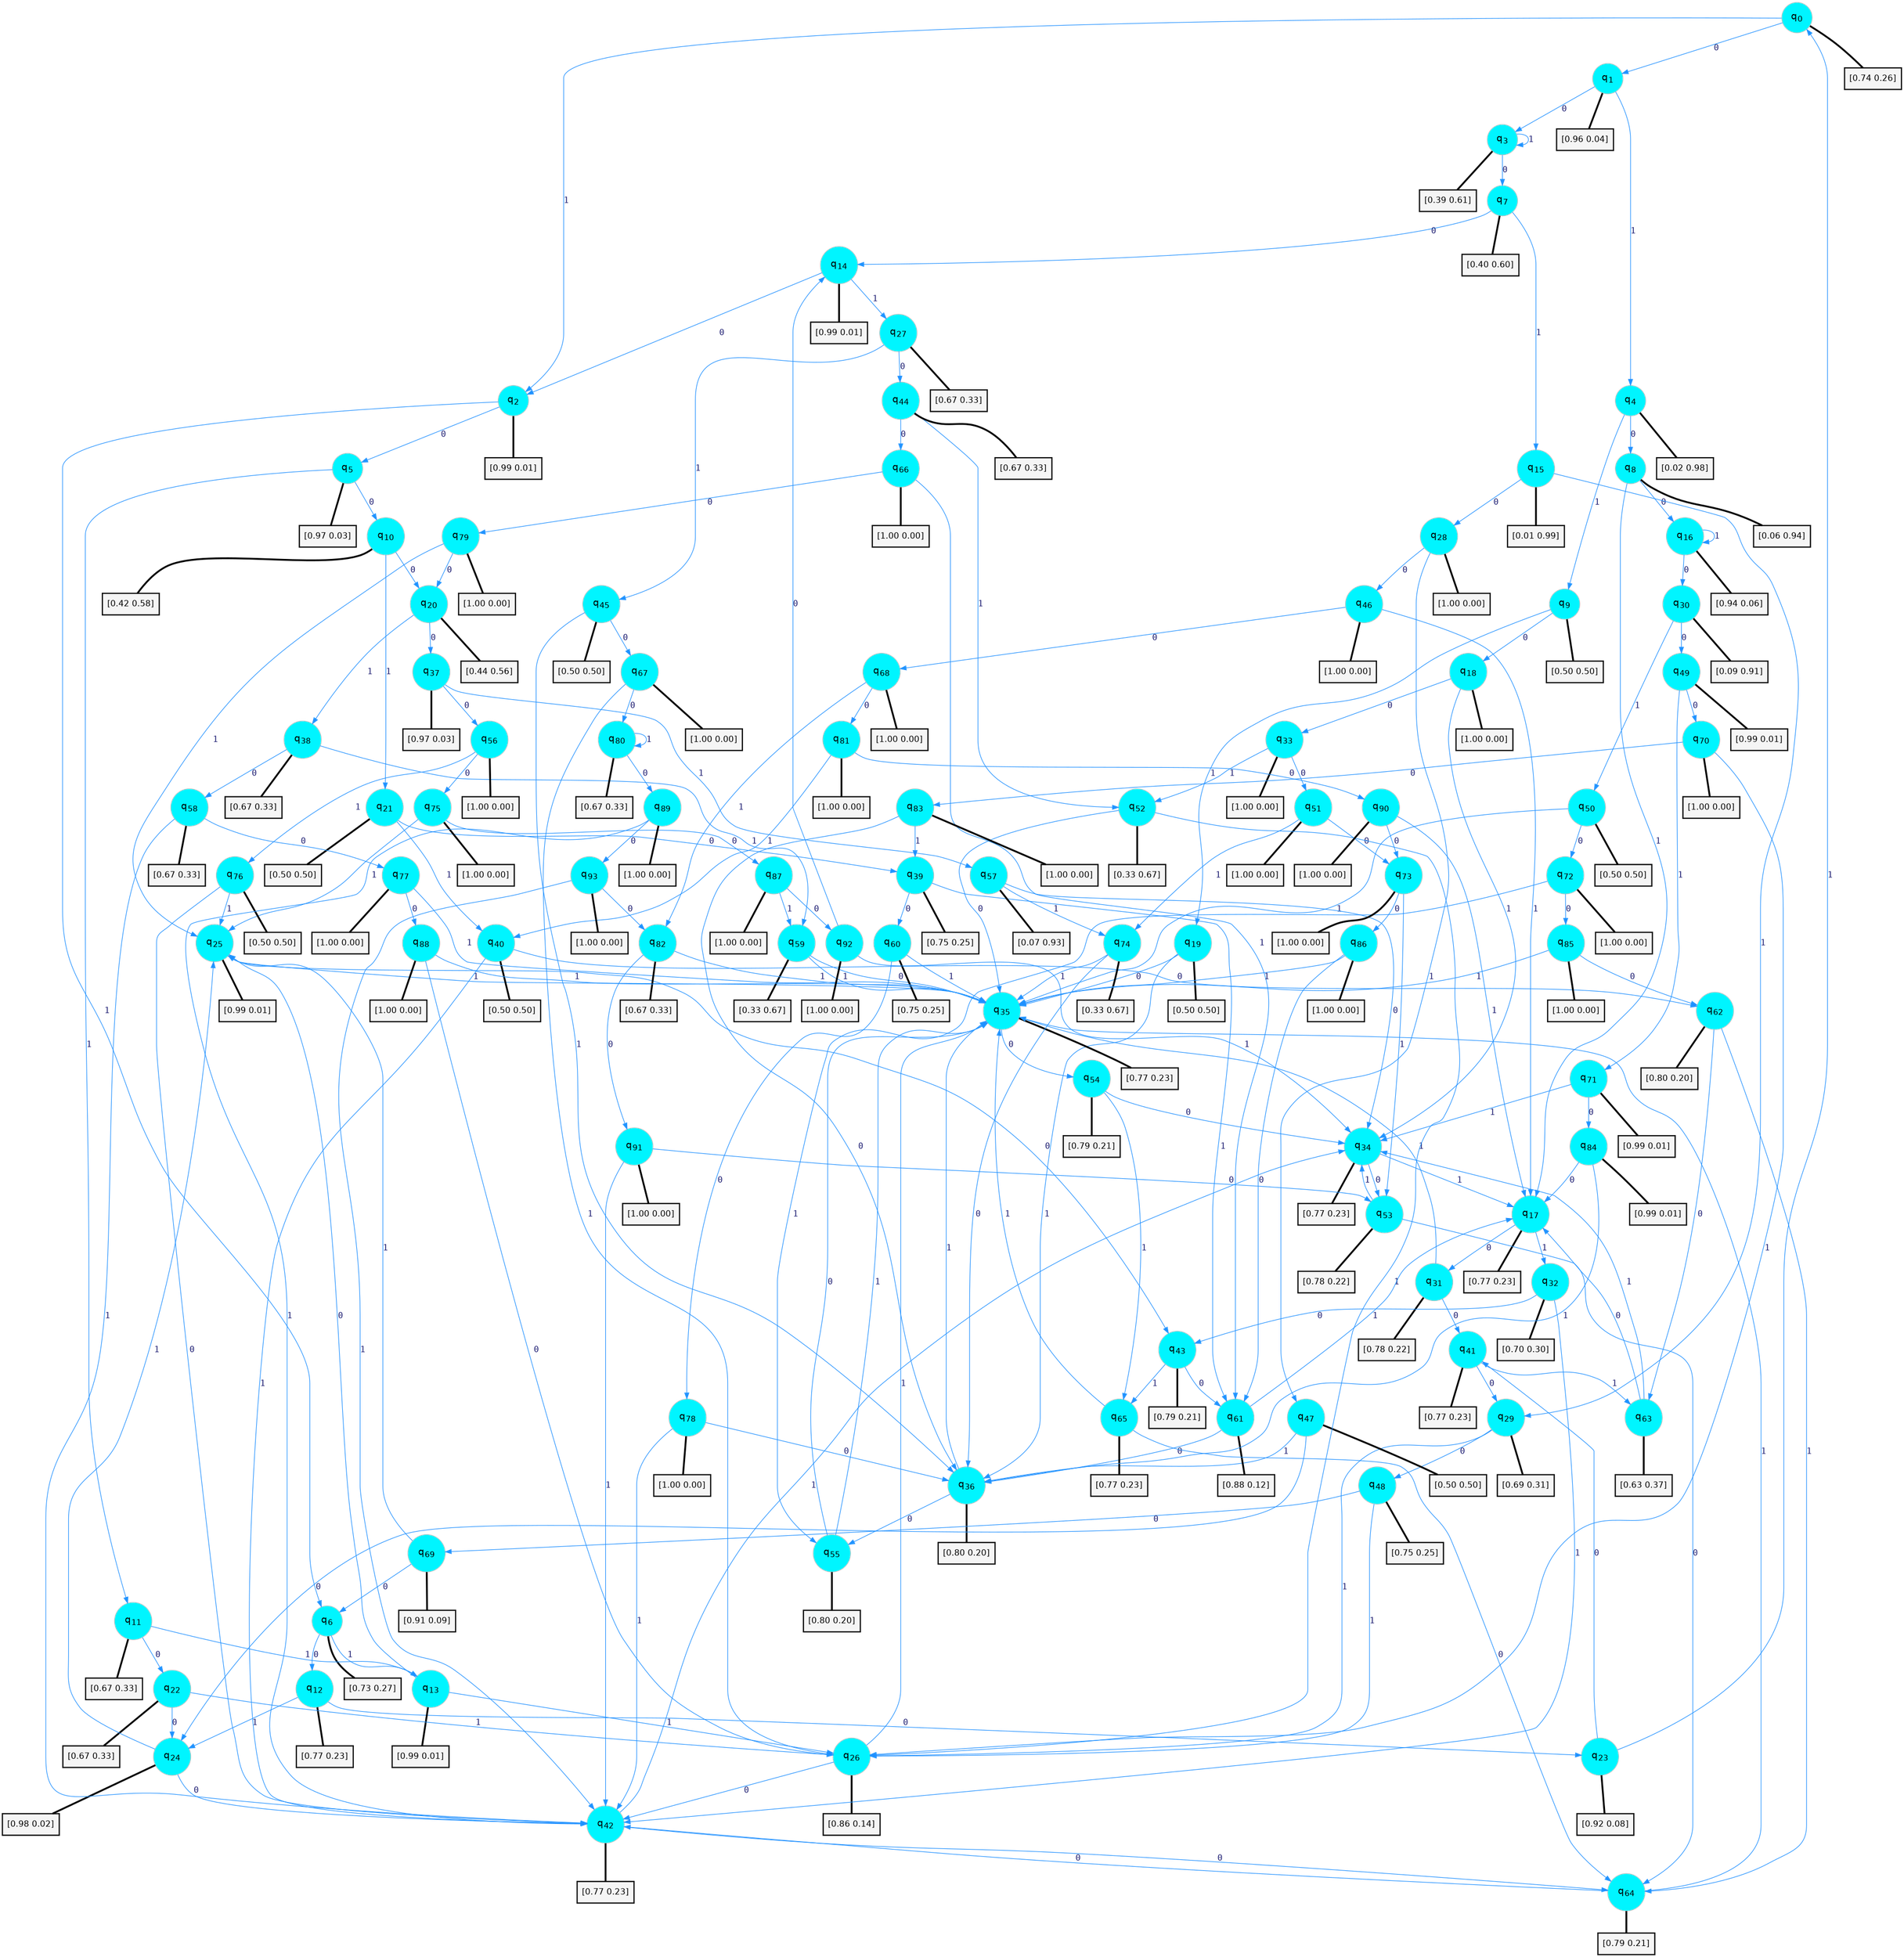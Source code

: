 digraph G {
graph [
bgcolor=transparent, dpi=300, rankdir=TD, size="40,25"];
node [
color=gray, fillcolor=turquoise1, fontcolor=black, fontname=Helvetica, fontsize=16, fontweight=bold, shape=circle, style=filled];
edge [
arrowsize=1, color=dodgerblue1, fontcolor=midnightblue, fontname=courier, fontweight=bold, penwidth=1, style=solid, weight=20];
0[label=<q<SUB>0</SUB>>];
1[label=<q<SUB>1</SUB>>];
2[label=<q<SUB>2</SUB>>];
3[label=<q<SUB>3</SUB>>];
4[label=<q<SUB>4</SUB>>];
5[label=<q<SUB>5</SUB>>];
6[label=<q<SUB>6</SUB>>];
7[label=<q<SUB>7</SUB>>];
8[label=<q<SUB>8</SUB>>];
9[label=<q<SUB>9</SUB>>];
10[label=<q<SUB>10</SUB>>];
11[label=<q<SUB>11</SUB>>];
12[label=<q<SUB>12</SUB>>];
13[label=<q<SUB>13</SUB>>];
14[label=<q<SUB>14</SUB>>];
15[label=<q<SUB>15</SUB>>];
16[label=<q<SUB>16</SUB>>];
17[label=<q<SUB>17</SUB>>];
18[label=<q<SUB>18</SUB>>];
19[label=<q<SUB>19</SUB>>];
20[label=<q<SUB>20</SUB>>];
21[label=<q<SUB>21</SUB>>];
22[label=<q<SUB>22</SUB>>];
23[label=<q<SUB>23</SUB>>];
24[label=<q<SUB>24</SUB>>];
25[label=<q<SUB>25</SUB>>];
26[label=<q<SUB>26</SUB>>];
27[label=<q<SUB>27</SUB>>];
28[label=<q<SUB>28</SUB>>];
29[label=<q<SUB>29</SUB>>];
30[label=<q<SUB>30</SUB>>];
31[label=<q<SUB>31</SUB>>];
32[label=<q<SUB>32</SUB>>];
33[label=<q<SUB>33</SUB>>];
34[label=<q<SUB>34</SUB>>];
35[label=<q<SUB>35</SUB>>];
36[label=<q<SUB>36</SUB>>];
37[label=<q<SUB>37</SUB>>];
38[label=<q<SUB>38</SUB>>];
39[label=<q<SUB>39</SUB>>];
40[label=<q<SUB>40</SUB>>];
41[label=<q<SUB>41</SUB>>];
42[label=<q<SUB>42</SUB>>];
43[label=<q<SUB>43</SUB>>];
44[label=<q<SUB>44</SUB>>];
45[label=<q<SUB>45</SUB>>];
46[label=<q<SUB>46</SUB>>];
47[label=<q<SUB>47</SUB>>];
48[label=<q<SUB>48</SUB>>];
49[label=<q<SUB>49</SUB>>];
50[label=<q<SUB>50</SUB>>];
51[label=<q<SUB>51</SUB>>];
52[label=<q<SUB>52</SUB>>];
53[label=<q<SUB>53</SUB>>];
54[label=<q<SUB>54</SUB>>];
55[label=<q<SUB>55</SUB>>];
56[label=<q<SUB>56</SUB>>];
57[label=<q<SUB>57</SUB>>];
58[label=<q<SUB>58</SUB>>];
59[label=<q<SUB>59</SUB>>];
60[label=<q<SUB>60</SUB>>];
61[label=<q<SUB>61</SUB>>];
62[label=<q<SUB>62</SUB>>];
63[label=<q<SUB>63</SUB>>];
64[label=<q<SUB>64</SUB>>];
65[label=<q<SUB>65</SUB>>];
66[label=<q<SUB>66</SUB>>];
67[label=<q<SUB>67</SUB>>];
68[label=<q<SUB>68</SUB>>];
69[label=<q<SUB>69</SUB>>];
70[label=<q<SUB>70</SUB>>];
71[label=<q<SUB>71</SUB>>];
72[label=<q<SUB>72</SUB>>];
73[label=<q<SUB>73</SUB>>];
74[label=<q<SUB>74</SUB>>];
75[label=<q<SUB>75</SUB>>];
76[label=<q<SUB>76</SUB>>];
77[label=<q<SUB>77</SUB>>];
78[label=<q<SUB>78</SUB>>];
79[label=<q<SUB>79</SUB>>];
80[label=<q<SUB>80</SUB>>];
81[label=<q<SUB>81</SUB>>];
82[label=<q<SUB>82</SUB>>];
83[label=<q<SUB>83</SUB>>];
84[label=<q<SUB>84</SUB>>];
85[label=<q<SUB>85</SUB>>];
86[label=<q<SUB>86</SUB>>];
87[label=<q<SUB>87</SUB>>];
88[label=<q<SUB>88</SUB>>];
89[label=<q<SUB>89</SUB>>];
90[label=<q<SUB>90</SUB>>];
91[label=<q<SUB>91</SUB>>];
92[label=<q<SUB>92</SUB>>];
93[label=<q<SUB>93</SUB>>];
94[label="[0.74 0.26]", shape=box,fontcolor=black, fontname=Helvetica, fontsize=14, penwidth=2, fillcolor=whitesmoke,color=black];
95[label="[0.96 0.04]", shape=box,fontcolor=black, fontname=Helvetica, fontsize=14, penwidth=2, fillcolor=whitesmoke,color=black];
96[label="[0.99 0.01]", shape=box,fontcolor=black, fontname=Helvetica, fontsize=14, penwidth=2, fillcolor=whitesmoke,color=black];
97[label="[0.39 0.61]", shape=box,fontcolor=black, fontname=Helvetica, fontsize=14, penwidth=2, fillcolor=whitesmoke,color=black];
98[label="[0.02 0.98]", shape=box,fontcolor=black, fontname=Helvetica, fontsize=14, penwidth=2, fillcolor=whitesmoke,color=black];
99[label="[0.97 0.03]", shape=box,fontcolor=black, fontname=Helvetica, fontsize=14, penwidth=2, fillcolor=whitesmoke,color=black];
100[label="[0.73 0.27]", shape=box,fontcolor=black, fontname=Helvetica, fontsize=14, penwidth=2, fillcolor=whitesmoke,color=black];
101[label="[0.40 0.60]", shape=box,fontcolor=black, fontname=Helvetica, fontsize=14, penwidth=2, fillcolor=whitesmoke,color=black];
102[label="[0.06 0.94]", shape=box,fontcolor=black, fontname=Helvetica, fontsize=14, penwidth=2, fillcolor=whitesmoke,color=black];
103[label="[0.50 0.50]", shape=box,fontcolor=black, fontname=Helvetica, fontsize=14, penwidth=2, fillcolor=whitesmoke,color=black];
104[label="[0.42 0.58]", shape=box,fontcolor=black, fontname=Helvetica, fontsize=14, penwidth=2, fillcolor=whitesmoke,color=black];
105[label="[0.67 0.33]", shape=box,fontcolor=black, fontname=Helvetica, fontsize=14, penwidth=2, fillcolor=whitesmoke,color=black];
106[label="[0.77 0.23]", shape=box,fontcolor=black, fontname=Helvetica, fontsize=14, penwidth=2, fillcolor=whitesmoke,color=black];
107[label="[0.99 0.01]", shape=box,fontcolor=black, fontname=Helvetica, fontsize=14, penwidth=2, fillcolor=whitesmoke,color=black];
108[label="[0.99 0.01]", shape=box,fontcolor=black, fontname=Helvetica, fontsize=14, penwidth=2, fillcolor=whitesmoke,color=black];
109[label="[0.01 0.99]", shape=box,fontcolor=black, fontname=Helvetica, fontsize=14, penwidth=2, fillcolor=whitesmoke,color=black];
110[label="[0.94 0.06]", shape=box,fontcolor=black, fontname=Helvetica, fontsize=14, penwidth=2, fillcolor=whitesmoke,color=black];
111[label="[0.77 0.23]", shape=box,fontcolor=black, fontname=Helvetica, fontsize=14, penwidth=2, fillcolor=whitesmoke,color=black];
112[label="[1.00 0.00]", shape=box,fontcolor=black, fontname=Helvetica, fontsize=14, penwidth=2, fillcolor=whitesmoke,color=black];
113[label="[0.50 0.50]", shape=box,fontcolor=black, fontname=Helvetica, fontsize=14, penwidth=2, fillcolor=whitesmoke,color=black];
114[label="[0.44 0.56]", shape=box,fontcolor=black, fontname=Helvetica, fontsize=14, penwidth=2, fillcolor=whitesmoke,color=black];
115[label="[0.50 0.50]", shape=box,fontcolor=black, fontname=Helvetica, fontsize=14, penwidth=2, fillcolor=whitesmoke,color=black];
116[label="[0.67 0.33]", shape=box,fontcolor=black, fontname=Helvetica, fontsize=14, penwidth=2, fillcolor=whitesmoke,color=black];
117[label="[0.92 0.08]", shape=box,fontcolor=black, fontname=Helvetica, fontsize=14, penwidth=2, fillcolor=whitesmoke,color=black];
118[label="[0.98 0.02]", shape=box,fontcolor=black, fontname=Helvetica, fontsize=14, penwidth=2, fillcolor=whitesmoke,color=black];
119[label="[0.99 0.01]", shape=box,fontcolor=black, fontname=Helvetica, fontsize=14, penwidth=2, fillcolor=whitesmoke,color=black];
120[label="[0.86 0.14]", shape=box,fontcolor=black, fontname=Helvetica, fontsize=14, penwidth=2, fillcolor=whitesmoke,color=black];
121[label="[0.67 0.33]", shape=box,fontcolor=black, fontname=Helvetica, fontsize=14, penwidth=2, fillcolor=whitesmoke,color=black];
122[label="[1.00 0.00]", shape=box,fontcolor=black, fontname=Helvetica, fontsize=14, penwidth=2, fillcolor=whitesmoke,color=black];
123[label="[0.69 0.31]", shape=box,fontcolor=black, fontname=Helvetica, fontsize=14, penwidth=2, fillcolor=whitesmoke,color=black];
124[label="[0.09 0.91]", shape=box,fontcolor=black, fontname=Helvetica, fontsize=14, penwidth=2, fillcolor=whitesmoke,color=black];
125[label="[0.78 0.22]", shape=box,fontcolor=black, fontname=Helvetica, fontsize=14, penwidth=2, fillcolor=whitesmoke,color=black];
126[label="[0.70 0.30]", shape=box,fontcolor=black, fontname=Helvetica, fontsize=14, penwidth=2, fillcolor=whitesmoke,color=black];
127[label="[1.00 0.00]", shape=box,fontcolor=black, fontname=Helvetica, fontsize=14, penwidth=2, fillcolor=whitesmoke,color=black];
128[label="[0.77 0.23]", shape=box,fontcolor=black, fontname=Helvetica, fontsize=14, penwidth=2, fillcolor=whitesmoke,color=black];
129[label="[0.77 0.23]", shape=box,fontcolor=black, fontname=Helvetica, fontsize=14, penwidth=2, fillcolor=whitesmoke,color=black];
130[label="[0.80 0.20]", shape=box,fontcolor=black, fontname=Helvetica, fontsize=14, penwidth=2, fillcolor=whitesmoke,color=black];
131[label="[0.97 0.03]", shape=box,fontcolor=black, fontname=Helvetica, fontsize=14, penwidth=2, fillcolor=whitesmoke,color=black];
132[label="[0.67 0.33]", shape=box,fontcolor=black, fontname=Helvetica, fontsize=14, penwidth=2, fillcolor=whitesmoke,color=black];
133[label="[0.75 0.25]", shape=box,fontcolor=black, fontname=Helvetica, fontsize=14, penwidth=2, fillcolor=whitesmoke,color=black];
134[label="[0.50 0.50]", shape=box,fontcolor=black, fontname=Helvetica, fontsize=14, penwidth=2, fillcolor=whitesmoke,color=black];
135[label="[0.77 0.23]", shape=box,fontcolor=black, fontname=Helvetica, fontsize=14, penwidth=2, fillcolor=whitesmoke,color=black];
136[label="[0.77 0.23]", shape=box,fontcolor=black, fontname=Helvetica, fontsize=14, penwidth=2, fillcolor=whitesmoke,color=black];
137[label="[0.79 0.21]", shape=box,fontcolor=black, fontname=Helvetica, fontsize=14, penwidth=2, fillcolor=whitesmoke,color=black];
138[label="[0.67 0.33]", shape=box,fontcolor=black, fontname=Helvetica, fontsize=14, penwidth=2, fillcolor=whitesmoke,color=black];
139[label="[0.50 0.50]", shape=box,fontcolor=black, fontname=Helvetica, fontsize=14, penwidth=2, fillcolor=whitesmoke,color=black];
140[label="[1.00 0.00]", shape=box,fontcolor=black, fontname=Helvetica, fontsize=14, penwidth=2, fillcolor=whitesmoke,color=black];
141[label="[0.50 0.50]", shape=box,fontcolor=black, fontname=Helvetica, fontsize=14, penwidth=2, fillcolor=whitesmoke,color=black];
142[label="[0.75 0.25]", shape=box,fontcolor=black, fontname=Helvetica, fontsize=14, penwidth=2, fillcolor=whitesmoke,color=black];
143[label="[0.99 0.01]", shape=box,fontcolor=black, fontname=Helvetica, fontsize=14, penwidth=2, fillcolor=whitesmoke,color=black];
144[label="[0.50 0.50]", shape=box,fontcolor=black, fontname=Helvetica, fontsize=14, penwidth=2, fillcolor=whitesmoke,color=black];
145[label="[1.00 0.00]", shape=box,fontcolor=black, fontname=Helvetica, fontsize=14, penwidth=2, fillcolor=whitesmoke,color=black];
146[label="[0.33 0.67]", shape=box,fontcolor=black, fontname=Helvetica, fontsize=14, penwidth=2, fillcolor=whitesmoke,color=black];
147[label="[0.78 0.22]", shape=box,fontcolor=black, fontname=Helvetica, fontsize=14, penwidth=2, fillcolor=whitesmoke,color=black];
148[label="[0.79 0.21]", shape=box,fontcolor=black, fontname=Helvetica, fontsize=14, penwidth=2, fillcolor=whitesmoke,color=black];
149[label="[0.80 0.20]", shape=box,fontcolor=black, fontname=Helvetica, fontsize=14, penwidth=2, fillcolor=whitesmoke,color=black];
150[label="[1.00 0.00]", shape=box,fontcolor=black, fontname=Helvetica, fontsize=14, penwidth=2, fillcolor=whitesmoke,color=black];
151[label="[0.07 0.93]", shape=box,fontcolor=black, fontname=Helvetica, fontsize=14, penwidth=2, fillcolor=whitesmoke,color=black];
152[label="[0.67 0.33]", shape=box,fontcolor=black, fontname=Helvetica, fontsize=14, penwidth=2, fillcolor=whitesmoke,color=black];
153[label="[0.33 0.67]", shape=box,fontcolor=black, fontname=Helvetica, fontsize=14, penwidth=2, fillcolor=whitesmoke,color=black];
154[label="[0.75 0.25]", shape=box,fontcolor=black, fontname=Helvetica, fontsize=14, penwidth=2, fillcolor=whitesmoke,color=black];
155[label="[0.88 0.12]", shape=box,fontcolor=black, fontname=Helvetica, fontsize=14, penwidth=2, fillcolor=whitesmoke,color=black];
156[label="[0.80 0.20]", shape=box,fontcolor=black, fontname=Helvetica, fontsize=14, penwidth=2, fillcolor=whitesmoke,color=black];
157[label="[0.63 0.37]", shape=box,fontcolor=black, fontname=Helvetica, fontsize=14, penwidth=2, fillcolor=whitesmoke,color=black];
158[label="[0.79 0.21]", shape=box,fontcolor=black, fontname=Helvetica, fontsize=14, penwidth=2, fillcolor=whitesmoke,color=black];
159[label="[0.77 0.23]", shape=box,fontcolor=black, fontname=Helvetica, fontsize=14, penwidth=2, fillcolor=whitesmoke,color=black];
160[label="[1.00 0.00]", shape=box,fontcolor=black, fontname=Helvetica, fontsize=14, penwidth=2, fillcolor=whitesmoke,color=black];
161[label="[1.00 0.00]", shape=box,fontcolor=black, fontname=Helvetica, fontsize=14, penwidth=2, fillcolor=whitesmoke,color=black];
162[label="[1.00 0.00]", shape=box,fontcolor=black, fontname=Helvetica, fontsize=14, penwidth=2, fillcolor=whitesmoke,color=black];
163[label="[0.91 0.09]", shape=box,fontcolor=black, fontname=Helvetica, fontsize=14, penwidth=2, fillcolor=whitesmoke,color=black];
164[label="[1.00 0.00]", shape=box,fontcolor=black, fontname=Helvetica, fontsize=14, penwidth=2, fillcolor=whitesmoke,color=black];
165[label="[0.99 0.01]", shape=box,fontcolor=black, fontname=Helvetica, fontsize=14, penwidth=2, fillcolor=whitesmoke,color=black];
166[label="[1.00 0.00]", shape=box,fontcolor=black, fontname=Helvetica, fontsize=14, penwidth=2, fillcolor=whitesmoke,color=black];
167[label="[1.00 0.00]", shape=box,fontcolor=black, fontname=Helvetica, fontsize=14, penwidth=2, fillcolor=whitesmoke,color=black];
168[label="[0.33 0.67]", shape=box,fontcolor=black, fontname=Helvetica, fontsize=14, penwidth=2, fillcolor=whitesmoke,color=black];
169[label="[1.00 0.00]", shape=box,fontcolor=black, fontname=Helvetica, fontsize=14, penwidth=2, fillcolor=whitesmoke,color=black];
170[label="[0.50 0.50]", shape=box,fontcolor=black, fontname=Helvetica, fontsize=14, penwidth=2, fillcolor=whitesmoke,color=black];
171[label="[1.00 0.00]", shape=box,fontcolor=black, fontname=Helvetica, fontsize=14, penwidth=2, fillcolor=whitesmoke,color=black];
172[label="[1.00 0.00]", shape=box,fontcolor=black, fontname=Helvetica, fontsize=14, penwidth=2, fillcolor=whitesmoke,color=black];
173[label="[1.00 0.00]", shape=box,fontcolor=black, fontname=Helvetica, fontsize=14, penwidth=2, fillcolor=whitesmoke,color=black];
174[label="[0.67 0.33]", shape=box,fontcolor=black, fontname=Helvetica, fontsize=14, penwidth=2, fillcolor=whitesmoke,color=black];
175[label="[1.00 0.00]", shape=box,fontcolor=black, fontname=Helvetica, fontsize=14, penwidth=2, fillcolor=whitesmoke,color=black];
176[label="[0.67 0.33]", shape=box,fontcolor=black, fontname=Helvetica, fontsize=14, penwidth=2, fillcolor=whitesmoke,color=black];
177[label="[1.00 0.00]", shape=box,fontcolor=black, fontname=Helvetica, fontsize=14, penwidth=2, fillcolor=whitesmoke,color=black];
178[label="[0.99 0.01]", shape=box,fontcolor=black, fontname=Helvetica, fontsize=14, penwidth=2, fillcolor=whitesmoke,color=black];
179[label="[1.00 0.00]", shape=box,fontcolor=black, fontname=Helvetica, fontsize=14, penwidth=2, fillcolor=whitesmoke,color=black];
180[label="[1.00 0.00]", shape=box,fontcolor=black, fontname=Helvetica, fontsize=14, penwidth=2, fillcolor=whitesmoke,color=black];
181[label="[1.00 0.00]", shape=box,fontcolor=black, fontname=Helvetica, fontsize=14, penwidth=2, fillcolor=whitesmoke,color=black];
182[label="[1.00 0.00]", shape=box,fontcolor=black, fontname=Helvetica, fontsize=14, penwidth=2, fillcolor=whitesmoke,color=black];
183[label="[1.00 0.00]", shape=box,fontcolor=black, fontname=Helvetica, fontsize=14, penwidth=2, fillcolor=whitesmoke,color=black];
184[label="[1.00 0.00]", shape=box,fontcolor=black, fontname=Helvetica, fontsize=14, penwidth=2, fillcolor=whitesmoke,color=black];
185[label="[1.00 0.00]", shape=box,fontcolor=black, fontname=Helvetica, fontsize=14, penwidth=2, fillcolor=whitesmoke,color=black];
186[label="[1.00 0.00]", shape=box,fontcolor=black, fontname=Helvetica, fontsize=14, penwidth=2, fillcolor=whitesmoke,color=black];
187[label="[1.00 0.00]", shape=box,fontcolor=black, fontname=Helvetica, fontsize=14, penwidth=2, fillcolor=whitesmoke,color=black];
0->1 [label=0];
0->2 [label=1];
0->94 [arrowhead=none, penwidth=3,color=black];
1->3 [label=0];
1->4 [label=1];
1->95 [arrowhead=none, penwidth=3,color=black];
2->5 [label=0];
2->6 [label=1];
2->96 [arrowhead=none, penwidth=3,color=black];
3->7 [label=0];
3->3 [label=1];
3->97 [arrowhead=none, penwidth=3,color=black];
4->8 [label=0];
4->9 [label=1];
4->98 [arrowhead=none, penwidth=3,color=black];
5->10 [label=0];
5->11 [label=1];
5->99 [arrowhead=none, penwidth=3,color=black];
6->12 [label=0];
6->13 [label=1];
6->100 [arrowhead=none, penwidth=3,color=black];
7->14 [label=0];
7->15 [label=1];
7->101 [arrowhead=none, penwidth=3,color=black];
8->16 [label=0];
8->17 [label=1];
8->102 [arrowhead=none, penwidth=3,color=black];
9->18 [label=0];
9->19 [label=1];
9->103 [arrowhead=none, penwidth=3,color=black];
10->20 [label=0];
10->21 [label=1];
10->104 [arrowhead=none, penwidth=3,color=black];
11->22 [label=0];
11->13 [label=1];
11->105 [arrowhead=none, penwidth=3,color=black];
12->23 [label=0];
12->24 [label=1];
12->106 [arrowhead=none, penwidth=3,color=black];
13->25 [label=0];
13->26 [label=1];
13->107 [arrowhead=none, penwidth=3,color=black];
14->2 [label=0];
14->27 [label=1];
14->108 [arrowhead=none, penwidth=3,color=black];
15->28 [label=0];
15->29 [label=1];
15->109 [arrowhead=none, penwidth=3,color=black];
16->30 [label=0];
16->16 [label=1];
16->110 [arrowhead=none, penwidth=3,color=black];
17->31 [label=0];
17->32 [label=1];
17->111 [arrowhead=none, penwidth=3,color=black];
18->33 [label=0];
18->34 [label=1];
18->112 [arrowhead=none, penwidth=3,color=black];
19->35 [label=0];
19->36 [label=1];
19->113 [arrowhead=none, penwidth=3,color=black];
20->37 [label=0];
20->38 [label=1];
20->114 [arrowhead=none, penwidth=3,color=black];
21->39 [label=0];
21->40 [label=1];
21->115 [arrowhead=none, penwidth=3,color=black];
22->24 [label=0];
22->26 [label=1];
22->116 [arrowhead=none, penwidth=3,color=black];
23->41 [label=0];
23->0 [label=1];
23->117 [arrowhead=none, penwidth=3,color=black];
24->42 [label=0];
24->25 [label=1];
24->118 [arrowhead=none, penwidth=3,color=black];
25->43 [label=0];
25->35 [label=1];
25->119 [arrowhead=none, penwidth=3,color=black];
26->42 [label=0];
26->35 [label=1];
26->120 [arrowhead=none, penwidth=3,color=black];
27->44 [label=0];
27->45 [label=1];
27->121 [arrowhead=none, penwidth=3,color=black];
28->46 [label=0];
28->47 [label=1];
28->122 [arrowhead=none, penwidth=3,color=black];
29->48 [label=0];
29->26 [label=1];
29->123 [arrowhead=none, penwidth=3,color=black];
30->49 [label=0];
30->50 [label=1];
30->124 [arrowhead=none, penwidth=3,color=black];
31->41 [label=0];
31->35 [label=1];
31->125 [arrowhead=none, penwidth=3,color=black];
32->43 [label=0];
32->42 [label=1];
32->126 [arrowhead=none, penwidth=3,color=black];
33->51 [label=0];
33->52 [label=1];
33->127 [arrowhead=none, penwidth=3,color=black];
34->53 [label=0];
34->17 [label=1];
34->128 [arrowhead=none, penwidth=3,color=black];
35->54 [label=0];
35->129 [arrowhead=none, penwidth=3,color=black];
36->55 [label=0];
36->35 [label=1];
36->130 [arrowhead=none, penwidth=3,color=black];
37->56 [label=0];
37->57 [label=1];
37->131 [arrowhead=none, penwidth=3,color=black];
38->58 [label=0];
38->59 [label=1];
38->132 [arrowhead=none, penwidth=3,color=black];
39->60 [label=0];
39->61 [label=1];
39->133 [arrowhead=none, penwidth=3,color=black];
40->62 [label=0];
40->42 [label=1];
40->134 [arrowhead=none, penwidth=3,color=black];
41->29 [label=0];
41->63 [label=1];
41->135 [arrowhead=none, penwidth=3,color=black];
42->64 [label=0];
42->34 [label=1];
42->136 [arrowhead=none, penwidth=3,color=black];
43->61 [label=0];
43->65 [label=1];
43->137 [arrowhead=none, penwidth=3,color=black];
44->66 [label=0];
44->52 [label=1];
44->138 [arrowhead=none, penwidth=3,color=black];
45->67 [label=0];
45->36 [label=1];
45->139 [arrowhead=none, penwidth=3,color=black];
46->68 [label=0];
46->17 [label=1];
46->140 [arrowhead=none, penwidth=3,color=black];
47->24 [label=0];
47->36 [label=1];
47->141 [arrowhead=none, penwidth=3,color=black];
48->69 [label=0];
48->26 [label=1];
48->142 [arrowhead=none, penwidth=3,color=black];
49->70 [label=0];
49->71 [label=1];
49->143 [arrowhead=none, penwidth=3,color=black];
50->72 [label=0];
50->35 [label=1];
50->144 [arrowhead=none, penwidth=3,color=black];
51->73 [label=0];
51->74 [label=1];
51->145 [arrowhead=none, penwidth=3,color=black];
52->35 [label=0];
52->26 [label=1];
52->146 [arrowhead=none, penwidth=3,color=black];
53->64 [label=0];
53->34 [label=1];
53->147 [arrowhead=none, penwidth=3,color=black];
54->34 [label=0];
54->65 [label=1];
54->148 [arrowhead=none, penwidth=3,color=black];
55->35 [label=0];
55->35 [label=1];
55->149 [arrowhead=none, penwidth=3,color=black];
56->75 [label=0];
56->76 [label=1];
56->150 [arrowhead=none, penwidth=3,color=black];
57->34 [label=0];
57->74 [label=1];
57->151 [arrowhead=none, penwidth=3,color=black];
58->77 [label=0];
58->42 [label=1];
58->152 [arrowhead=none, penwidth=3,color=black];
59->35 [label=0];
59->35 [label=1];
59->153 [arrowhead=none, penwidth=3,color=black];
60->78 [label=0];
60->35 [label=1];
60->154 [arrowhead=none, penwidth=3,color=black];
61->36 [label=0];
61->17 [label=1];
61->155 [arrowhead=none, penwidth=3,color=black];
62->63 [label=0];
62->64 [label=1];
62->156 [arrowhead=none, penwidth=3,color=black];
63->17 [label=0];
63->34 [label=1];
63->157 [arrowhead=none, penwidth=3,color=black];
64->42 [label=0];
64->35 [label=1];
64->158 [arrowhead=none, penwidth=3,color=black];
65->64 [label=0];
65->35 [label=1];
65->159 [arrowhead=none, penwidth=3,color=black];
66->79 [label=0];
66->61 [label=1];
66->160 [arrowhead=none, penwidth=3,color=black];
67->80 [label=0];
67->26 [label=1];
67->161 [arrowhead=none, penwidth=3,color=black];
68->81 [label=0];
68->82 [label=1];
68->162 [arrowhead=none, penwidth=3,color=black];
69->6 [label=0];
69->25 [label=1];
69->163 [arrowhead=none, penwidth=3,color=black];
70->83 [label=0];
70->26 [label=1];
70->164 [arrowhead=none, penwidth=3,color=black];
71->84 [label=0];
71->34 [label=1];
71->165 [arrowhead=none, penwidth=3,color=black];
72->85 [label=0];
72->55 [label=1];
72->166 [arrowhead=none, penwidth=3,color=black];
73->86 [label=0];
73->53 [label=1];
73->167 [arrowhead=none, penwidth=3,color=black];
74->36 [label=0];
74->35 [label=1];
74->168 [arrowhead=none, penwidth=3,color=black];
75->87 [label=0];
75->25 [label=1];
75->169 [arrowhead=none, penwidth=3,color=black];
76->42 [label=0];
76->25 [label=1];
76->170 [arrowhead=none, penwidth=3,color=black];
77->88 [label=0];
77->35 [label=1];
77->171 [arrowhead=none, penwidth=3,color=black];
78->36 [label=0];
78->42 [label=1];
78->172 [arrowhead=none, penwidth=3,color=black];
79->20 [label=0];
79->25 [label=1];
79->173 [arrowhead=none, penwidth=3,color=black];
80->89 [label=0];
80->80 [label=1];
80->174 [arrowhead=none, penwidth=3,color=black];
81->90 [label=0];
81->40 [label=1];
81->175 [arrowhead=none, penwidth=3,color=black];
82->91 [label=0];
82->35 [label=1];
82->176 [arrowhead=none, penwidth=3,color=black];
83->36 [label=0];
83->39 [label=1];
83->177 [arrowhead=none, penwidth=3,color=black];
84->17 [label=0];
84->36 [label=1];
84->178 [arrowhead=none, penwidth=3,color=black];
85->62 [label=0];
85->35 [label=1];
85->179 [arrowhead=none, penwidth=3,color=black];
86->61 [label=0];
86->35 [label=1];
86->180 [arrowhead=none, penwidth=3,color=black];
87->92 [label=0];
87->59 [label=1];
87->181 [arrowhead=none, penwidth=3,color=black];
88->26 [label=0];
88->35 [label=1];
88->182 [arrowhead=none, penwidth=3,color=black];
89->93 [label=0];
89->42 [label=1];
89->183 [arrowhead=none, penwidth=3,color=black];
90->73 [label=0];
90->17 [label=1];
90->184 [arrowhead=none, penwidth=3,color=black];
91->53 [label=0];
91->42 [label=1];
91->185 [arrowhead=none, penwidth=3,color=black];
92->14 [label=0];
92->34 [label=1];
92->186 [arrowhead=none, penwidth=3,color=black];
93->82 [label=0];
93->42 [label=1];
93->187 [arrowhead=none, penwidth=3,color=black];
}
